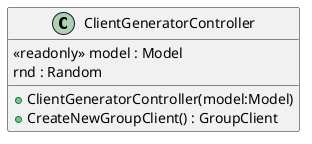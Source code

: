 @startuml
class ClientGeneratorController {
    <<readonly>> model : Model
    rnd : Random
    + ClientGeneratorController(model:Model)
    + CreateNewGroupClient() : GroupClient
}
@enduml
